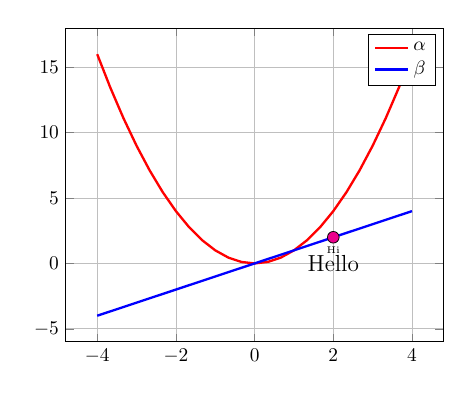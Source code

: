 \begin{tikzpicture}[scale=0.7]
  \begin{axis}[legend entries={\(\alpha\),\(\beta\)},grid=major]
    \addplot[domain=-4:4,red,very thick] {x^2}; 
    \addplot[domain=-4:4,blue,very thick] {x};
    \draw[fill=magenta] (2,2) circle (3pt);
    \node at (2,1) {\tiny Hi};
    \node at (2,0) {\large Hello};
  \end{axis}
\end{tikzpicture}